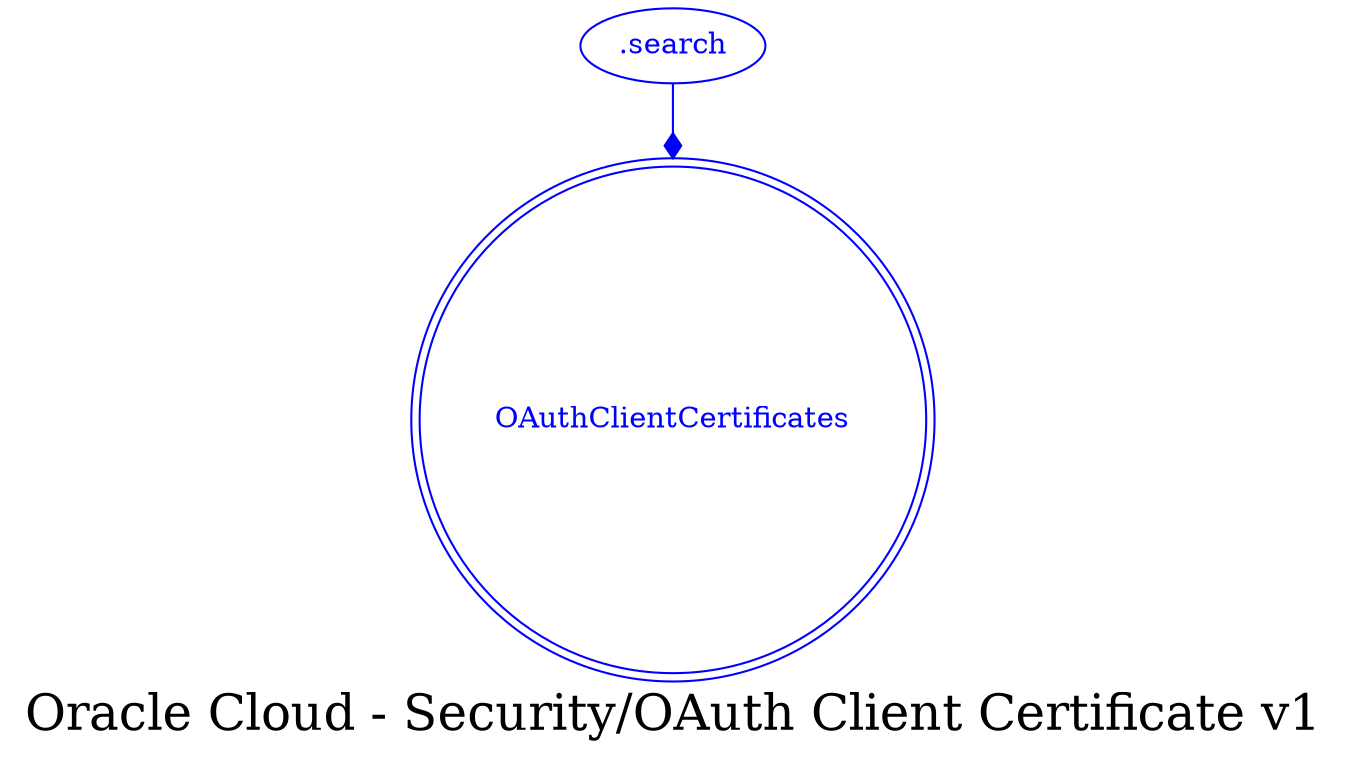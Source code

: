 digraph LexiconGraph {
graph[label="Oracle Cloud - Security/OAuth Client Certificate v1", fontsize=24]
splines=true
"OAuthClientCertificates" [color=blue, fontcolor=blue, shape=doublecircle]
".search" -> "OAuthClientCertificates" [color=blue, fontcolor=blue, arrowhead=diamond, arrowtail=none]
".search" [color=blue, fontcolor=blue, shape=ellipse]
}
